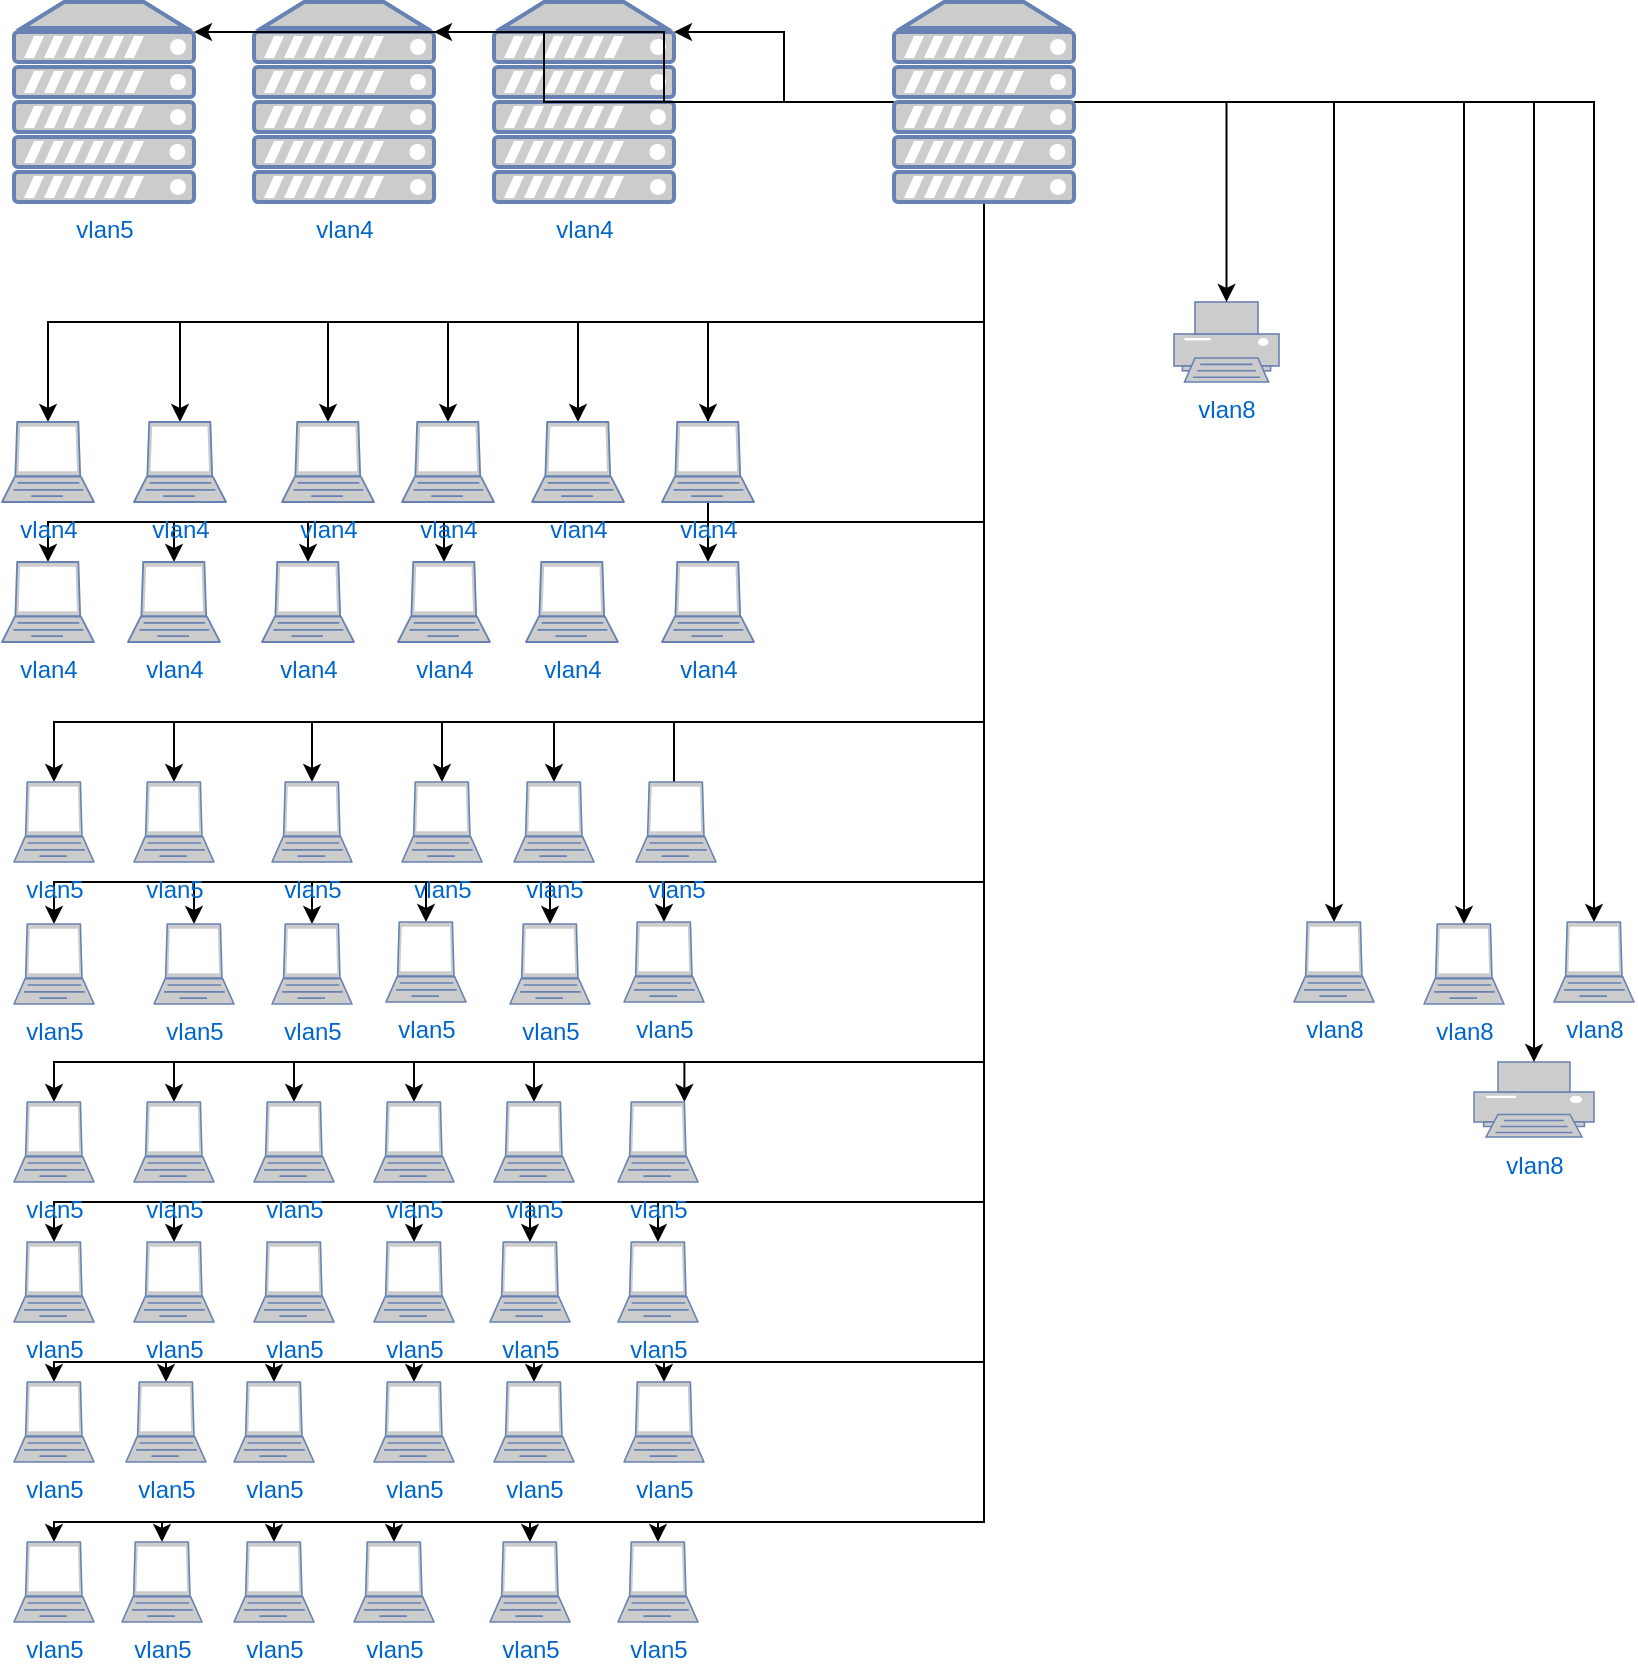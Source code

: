 <mxfile version="13.8.6" type="github">
  <diagram id="CQ4xbaax339wfV1muKCM" name="Page-1">
    <mxGraphModel dx="2249" dy="761" grid="1" gridSize="10" guides="1" tooltips="1" connect="1" arrows="1" fold="1" page="1" pageScale="1" pageWidth="827" pageHeight="1169" math="0" shadow="0">
      <root>
        <mxCell id="0" />
        <mxCell id="1" parent="0" />
        <mxCell id="nPhgYsbeTmADf6jZXGW3-1" value="vlan5" style="fontColor=#0066CC;verticalAlign=top;verticalLabelPosition=bottom;labelPosition=center;align=center;html=1;outlineConnect=0;fillColor=#CCCCCC;strokeColor=#6881B3;gradientColor=none;gradientDirection=north;strokeWidth=2;shape=mxgraph.networks.server;" vertex="1" parent="1">
          <mxGeometry y="70" width="90" height="100" as="geometry" />
        </mxCell>
        <mxCell id="nPhgYsbeTmADf6jZXGW3-2" value="vlan4" style="fontColor=#0066CC;verticalAlign=top;verticalLabelPosition=bottom;labelPosition=center;align=center;html=1;outlineConnect=0;fillColor=#CCCCCC;strokeColor=#6881B3;gradientColor=none;gradientDirection=north;strokeWidth=2;shape=mxgraph.networks.server;" vertex="1" parent="1">
          <mxGeometry x="120" y="70" width="90" height="100" as="geometry" />
        </mxCell>
        <mxCell id="nPhgYsbeTmADf6jZXGW3-3" value="vlan4" style="fontColor=#0066CC;verticalAlign=top;verticalLabelPosition=bottom;labelPosition=center;align=center;html=1;outlineConnect=0;fillColor=#CCCCCC;strokeColor=#6881B3;gradientColor=none;gradientDirection=north;strokeWidth=2;shape=mxgraph.networks.server;" vertex="1" parent="1">
          <mxGeometry x="240" y="70" width="90" height="100" as="geometry" />
        </mxCell>
        <mxCell id="nPhgYsbeTmADf6jZXGW3-5" value="vlan8" style="fontColor=#0066CC;verticalAlign=top;verticalLabelPosition=bottom;labelPosition=center;align=center;html=1;outlineConnect=0;fillColor=#CCCCCC;strokeColor=#6881B3;gradientColor=none;gradientDirection=north;strokeWidth=2;shape=mxgraph.networks.printer;" vertex="1" parent="1">
          <mxGeometry x="580" y="220" width="52.5" height="40" as="geometry" />
        </mxCell>
        <mxCell id="nPhgYsbeTmADf6jZXGW3-6" value="vlan8" style="fontColor=#0066CC;verticalAlign=top;verticalLabelPosition=bottom;labelPosition=center;align=center;html=1;outlineConnect=0;fillColor=#CCCCCC;strokeColor=#6881B3;gradientColor=none;gradientDirection=north;strokeWidth=2;shape=mxgraph.networks.printer;" vertex="1" parent="1">
          <mxGeometry x="730" y="600" width="60" height="37.5" as="geometry" />
        </mxCell>
        <mxCell id="nPhgYsbeTmADf6jZXGW3-68" style="edgeStyle=orthogonalEdgeStyle;rounded=0;orthogonalLoop=1;jettySize=auto;html=1;entryX=1;entryY=0.15;entryDx=0;entryDy=0;entryPerimeter=0;" edge="1" parent="1" source="nPhgYsbeTmADf6jZXGW3-7" target="nPhgYsbeTmADf6jZXGW3-3">
          <mxGeometry relative="1" as="geometry" />
        </mxCell>
        <mxCell id="nPhgYsbeTmADf6jZXGW3-69" style="edgeStyle=orthogonalEdgeStyle;rounded=0;orthogonalLoop=1;jettySize=auto;html=1;entryX=1;entryY=0.15;entryDx=0;entryDy=0;entryPerimeter=0;" edge="1" parent="1" source="nPhgYsbeTmADf6jZXGW3-7" target="nPhgYsbeTmADf6jZXGW3-2">
          <mxGeometry relative="1" as="geometry" />
        </mxCell>
        <mxCell id="nPhgYsbeTmADf6jZXGW3-82" style="edgeStyle=orthogonalEdgeStyle;rounded=0;orthogonalLoop=1;jettySize=auto;html=1;entryX=1;entryY=0.15;entryDx=0;entryDy=0;entryPerimeter=0;" edge="1" parent="1" source="nPhgYsbeTmADf6jZXGW3-7" target="nPhgYsbeTmADf6jZXGW3-1">
          <mxGeometry relative="1" as="geometry" />
        </mxCell>
        <mxCell id="nPhgYsbeTmADf6jZXGW3-98" style="edgeStyle=orthogonalEdgeStyle;rounded=0;orthogonalLoop=1;jettySize=auto;html=1;" edge="1" parent="1" source="nPhgYsbeTmADf6jZXGW3-7" target="nPhgYsbeTmADf6jZXGW3-63">
          <mxGeometry relative="1" as="geometry" />
        </mxCell>
        <mxCell id="nPhgYsbeTmADf6jZXGW3-99" style="edgeStyle=orthogonalEdgeStyle;rounded=0;orthogonalLoop=1;jettySize=auto;html=1;" edge="1" parent="1" source="nPhgYsbeTmADf6jZXGW3-7" target="nPhgYsbeTmADf6jZXGW3-64">
          <mxGeometry relative="1" as="geometry" />
        </mxCell>
        <mxCell id="nPhgYsbeTmADf6jZXGW3-100" style="edgeStyle=orthogonalEdgeStyle;rounded=0;orthogonalLoop=1;jettySize=auto;html=1;entryX=0.5;entryY=0;entryDx=0;entryDy=0;entryPerimeter=0;" edge="1" parent="1" source="nPhgYsbeTmADf6jZXGW3-7" target="nPhgYsbeTmADf6jZXGW3-65">
          <mxGeometry relative="1" as="geometry" />
        </mxCell>
        <mxCell id="nPhgYsbeTmADf6jZXGW3-101" style="edgeStyle=orthogonalEdgeStyle;rounded=0;orthogonalLoop=1;jettySize=auto;html=1;" edge="1" parent="1" source="nPhgYsbeTmADf6jZXGW3-7" target="nPhgYsbeTmADf6jZXGW3-6">
          <mxGeometry relative="1" as="geometry" />
        </mxCell>
        <mxCell id="nPhgYsbeTmADf6jZXGW3-102" style="edgeStyle=orthogonalEdgeStyle;rounded=0;orthogonalLoop=1;jettySize=auto;html=1;" edge="1" parent="1" source="nPhgYsbeTmADf6jZXGW3-7" target="nPhgYsbeTmADf6jZXGW3-5">
          <mxGeometry relative="1" as="geometry" />
        </mxCell>
        <mxCell id="nPhgYsbeTmADf6jZXGW3-171" style="edgeStyle=orthogonalEdgeStyle;rounded=0;orthogonalLoop=1;jettySize=auto;html=1;" edge="1" parent="1" source="nPhgYsbeTmADf6jZXGW3-7" target="nPhgYsbeTmADf6jZXGW3-165">
          <mxGeometry relative="1" as="geometry">
            <Array as="points">
              <mxPoint x="485" y="230" />
              <mxPoint x="17" y="230" />
            </Array>
          </mxGeometry>
        </mxCell>
        <mxCell id="nPhgYsbeTmADf6jZXGW3-172" style="edgeStyle=orthogonalEdgeStyle;rounded=0;orthogonalLoop=1;jettySize=auto;html=1;" edge="1" parent="1" source="nPhgYsbeTmADf6jZXGW3-7" target="nPhgYsbeTmADf6jZXGW3-166">
          <mxGeometry relative="1" as="geometry">
            <Array as="points">
              <mxPoint x="485" y="230" />
              <mxPoint x="83" y="230" />
            </Array>
          </mxGeometry>
        </mxCell>
        <mxCell id="nPhgYsbeTmADf6jZXGW3-173" style="edgeStyle=orthogonalEdgeStyle;rounded=0;orthogonalLoop=1;jettySize=auto;html=1;" edge="1" parent="1" source="nPhgYsbeTmADf6jZXGW3-7" target="nPhgYsbeTmADf6jZXGW3-167">
          <mxGeometry relative="1" as="geometry">
            <Array as="points">
              <mxPoint x="485" y="230" />
              <mxPoint x="157" y="230" />
            </Array>
          </mxGeometry>
        </mxCell>
        <mxCell id="nPhgYsbeTmADf6jZXGW3-174" style="edgeStyle=orthogonalEdgeStyle;rounded=0;orthogonalLoop=1;jettySize=auto;html=1;entryX=0.5;entryY=0;entryDx=0;entryDy=0;entryPerimeter=0;" edge="1" parent="1" source="nPhgYsbeTmADf6jZXGW3-7" target="nPhgYsbeTmADf6jZXGW3-168">
          <mxGeometry relative="1" as="geometry">
            <Array as="points">
              <mxPoint x="485" y="230" />
              <mxPoint x="217" y="230" />
            </Array>
          </mxGeometry>
        </mxCell>
        <mxCell id="nPhgYsbeTmADf6jZXGW3-175" style="edgeStyle=orthogonalEdgeStyle;rounded=0;orthogonalLoop=1;jettySize=auto;html=1;" edge="1" parent="1" source="nPhgYsbeTmADf6jZXGW3-7" target="nPhgYsbeTmADf6jZXGW3-169">
          <mxGeometry relative="1" as="geometry">
            <Array as="points">
              <mxPoint x="485" y="230" />
              <mxPoint x="282" y="230" />
            </Array>
          </mxGeometry>
        </mxCell>
        <mxCell id="nPhgYsbeTmADf6jZXGW3-176" style="edgeStyle=orthogonalEdgeStyle;rounded=0;orthogonalLoop=1;jettySize=auto;html=1;" edge="1" parent="1" source="nPhgYsbeTmADf6jZXGW3-7" target="nPhgYsbeTmADf6jZXGW3-170">
          <mxGeometry relative="1" as="geometry">
            <Array as="points">
              <mxPoint x="485" y="230" />
              <mxPoint x="347" y="230" />
            </Array>
          </mxGeometry>
        </mxCell>
        <mxCell id="nPhgYsbeTmADf6jZXGW3-177" style="edgeStyle=orthogonalEdgeStyle;rounded=0;orthogonalLoop=1;jettySize=auto;html=1;" edge="1" parent="1" source="nPhgYsbeTmADf6jZXGW3-7" target="nPhgYsbeTmADf6jZXGW3-159">
          <mxGeometry relative="1" as="geometry">
            <Array as="points">
              <mxPoint x="485" y="330" />
              <mxPoint x="17" y="330" />
            </Array>
          </mxGeometry>
        </mxCell>
        <mxCell id="nPhgYsbeTmADf6jZXGW3-178" style="edgeStyle=orthogonalEdgeStyle;rounded=0;orthogonalLoop=1;jettySize=auto;html=1;" edge="1" parent="1" source="nPhgYsbeTmADf6jZXGW3-7" target="nPhgYsbeTmADf6jZXGW3-160">
          <mxGeometry relative="1" as="geometry">
            <Array as="points">
              <mxPoint x="485" y="330" />
              <mxPoint x="80" y="330" />
            </Array>
          </mxGeometry>
        </mxCell>
        <mxCell id="nPhgYsbeTmADf6jZXGW3-179" style="edgeStyle=orthogonalEdgeStyle;rounded=0;orthogonalLoop=1;jettySize=auto;html=1;entryX=0.5;entryY=0;entryDx=0;entryDy=0;entryPerimeter=0;" edge="1" parent="1" source="nPhgYsbeTmADf6jZXGW3-7" target="nPhgYsbeTmADf6jZXGW3-161">
          <mxGeometry relative="1" as="geometry">
            <Array as="points">
              <mxPoint x="485" y="330" />
              <mxPoint x="147" y="330" />
            </Array>
          </mxGeometry>
        </mxCell>
        <mxCell id="nPhgYsbeTmADf6jZXGW3-180" style="edgeStyle=orthogonalEdgeStyle;rounded=0;orthogonalLoop=1;jettySize=auto;html=1;entryX=0.5;entryY=0;entryDx=0;entryDy=0;entryPerimeter=0;" edge="1" parent="1" source="nPhgYsbeTmADf6jZXGW3-7" target="nPhgYsbeTmADf6jZXGW3-162">
          <mxGeometry relative="1" as="geometry">
            <Array as="points">
              <mxPoint x="485" y="330" />
              <mxPoint x="215" y="330" />
            </Array>
          </mxGeometry>
        </mxCell>
        <mxCell id="nPhgYsbeTmADf6jZXGW3-182" style="edgeStyle=orthogonalEdgeStyle;rounded=0;orthogonalLoop=1;jettySize=auto;html=1;" edge="1" parent="1" source="nPhgYsbeTmADf6jZXGW3-7" target="nPhgYsbeTmADf6jZXGW3-164">
          <mxGeometry relative="1" as="geometry">
            <Array as="points">
              <mxPoint x="485" y="230" />
              <mxPoint x="347" y="230" />
            </Array>
          </mxGeometry>
        </mxCell>
        <mxCell id="nPhgYsbeTmADf6jZXGW3-183" style="edgeStyle=orthogonalEdgeStyle;rounded=0;orthogonalLoop=1;jettySize=auto;html=1;entryX=0.5;entryY=0;entryDx=0;entryDy=0;entryPerimeter=0;" edge="1" parent="1" source="nPhgYsbeTmADf6jZXGW3-7" target="nPhgYsbeTmADf6jZXGW3-153">
          <mxGeometry relative="1" as="geometry">
            <Array as="points">
              <mxPoint x="485" y="430" />
              <mxPoint x="20" y="430" />
            </Array>
          </mxGeometry>
        </mxCell>
        <mxCell id="nPhgYsbeTmADf6jZXGW3-184" style="edgeStyle=orthogonalEdgeStyle;rounded=0;orthogonalLoop=1;jettySize=auto;html=1;" edge="1" parent="1" source="nPhgYsbeTmADf6jZXGW3-7" target="nPhgYsbeTmADf6jZXGW3-154">
          <mxGeometry relative="1" as="geometry">
            <Array as="points">
              <mxPoint x="485" y="430" />
              <mxPoint x="80" y="430" />
            </Array>
          </mxGeometry>
        </mxCell>
        <mxCell id="nPhgYsbeTmADf6jZXGW3-185" style="edgeStyle=orthogonalEdgeStyle;rounded=0;orthogonalLoop=1;jettySize=auto;html=1;" edge="1" parent="1" source="nPhgYsbeTmADf6jZXGW3-7" target="nPhgYsbeTmADf6jZXGW3-155">
          <mxGeometry relative="1" as="geometry">
            <Array as="points">
              <mxPoint x="485" y="430" />
              <mxPoint x="149" y="430" />
            </Array>
          </mxGeometry>
        </mxCell>
        <mxCell id="nPhgYsbeTmADf6jZXGW3-186" style="edgeStyle=orthogonalEdgeStyle;rounded=0;orthogonalLoop=1;jettySize=auto;html=1;" edge="1" parent="1" source="nPhgYsbeTmADf6jZXGW3-7" target="nPhgYsbeTmADf6jZXGW3-156">
          <mxGeometry relative="1" as="geometry">
            <Array as="points">
              <mxPoint x="485" y="430" />
              <mxPoint x="214" y="430" />
            </Array>
          </mxGeometry>
        </mxCell>
        <mxCell id="nPhgYsbeTmADf6jZXGW3-187" style="edgeStyle=orthogonalEdgeStyle;rounded=0;orthogonalLoop=1;jettySize=auto;html=1;" edge="1" parent="1" source="nPhgYsbeTmADf6jZXGW3-7" target="nPhgYsbeTmADf6jZXGW3-157">
          <mxGeometry relative="1" as="geometry">
            <Array as="points">
              <mxPoint x="485" y="430" />
              <mxPoint x="270" y="430" />
            </Array>
          </mxGeometry>
        </mxCell>
        <mxCell id="nPhgYsbeTmADf6jZXGW3-188" style="edgeStyle=orthogonalEdgeStyle;rounded=0;orthogonalLoop=1;jettySize=auto;html=1;entryX=0.475;entryY=0.25;entryDx=0;entryDy=0;entryPerimeter=0;" edge="1" parent="1" source="nPhgYsbeTmADf6jZXGW3-7" target="nPhgYsbeTmADf6jZXGW3-158">
          <mxGeometry relative="1" as="geometry">
            <Array as="points">
              <mxPoint x="485" y="430" />
              <mxPoint x="330" y="430" />
            </Array>
          </mxGeometry>
        </mxCell>
        <mxCell id="nPhgYsbeTmADf6jZXGW3-190" style="edgeStyle=orthogonalEdgeStyle;rounded=0;orthogonalLoop=1;jettySize=auto;html=1;" edge="1" parent="1" source="nPhgYsbeTmADf6jZXGW3-7" target="nPhgYsbeTmADf6jZXGW3-146">
          <mxGeometry relative="1" as="geometry">
            <Array as="points">
              <mxPoint x="485" y="510" />
              <mxPoint x="20" y="510" />
            </Array>
          </mxGeometry>
        </mxCell>
        <mxCell id="nPhgYsbeTmADf6jZXGW3-191" style="edgeStyle=orthogonalEdgeStyle;rounded=0;orthogonalLoop=1;jettySize=auto;html=1;" edge="1" parent="1" source="nPhgYsbeTmADf6jZXGW3-7" target="nPhgYsbeTmADf6jZXGW3-147">
          <mxGeometry relative="1" as="geometry">
            <Array as="points">
              <mxPoint x="485" y="510" />
              <mxPoint x="90" y="510" />
            </Array>
          </mxGeometry>
        </mxCell>
        <mxCell id="nPhgYsbeTmADf6jZXGW3-192" style="edgeStyle=orthogonalEdgeStyle;rounded=0;orthogonalLoop=1;jettySize=auto;html=1;" edge="1" parent="1" source="nPhgYsbeTmADf6jZXGW3-7" target="nPhgYsbeTmADf6jZXGW3-148">
          <mxGeometry relative="1" as="geometry">
            <Array as="points">
              <mxPoint x="485" y="510" />
              <mxPoint x="149" y="510" />
            </Array>
          </mxGeometry>
        </mxCell>
        <mxCell id="nPhgYsbeTmADf6jZXGW3-193" style="edgeStyle=orthogonalEdgeStyle;rounded=0;orthogonalLoop=1;jettySize=auto;html=1;" edge="1" parent="1" source="nPhgYsbeTmADf6jZXGW3-7" target="nPhgYsbeTmADf6jZXGW3-149">
          <mxGeometry relative="1" as="geometry">
            <Array as="points">
              <mxPoint x="485" y="510" />
              <mxPoint x="206" y="510" />
            </Array>
          </mxGeometry>
        </mxCell>
        <mxCell id="nPhgYsbeTmADf6jZXGW3-194" style="edgeStyle=orthogonalEdgeStyle;rounded=0;orthogonalLoop=1;jettySize=auto;html=1;" edge="1" parent="1" source="nPhgYsbeTmADf6jZXGW3-7" target="nPhgYsbeTmADf6jZXGW3-151">
          <mxGeometry relative="1" as="geometry">
            <Array as="points">
              <mxPoint x="485" y="510" />
              <mxPoint x="268" y="510" />
            </Array>
          </mxGeometry>
        </mxCell>
        <mxCell id="nPhgYsbeTmADf6jZXGW3-195" style="edgeStyle=orthogonalEdgeStyle;rounded=0;orthogonalLoop=1;jettySize=auto;html=1;" edge="1" parent="1" source="nPhgYsbeTmADf6jZXGW3-7" target="nPhgYsbeTmADf6jZXGW3-152">
          <mxGeometry relative="1" as="geometry">
            <Array as="points">
              <mxPoint x="485" y="510" />
              <mxPoint x="325" y="510" />
            </Array>
          </mxGeometry>
        </mxCell>
        <mxCell id="nPhgYsbeTmADf6jZXGW3-196" style="edgeStyle=orthogonalEdgeStyle;rounded=0;orthogonalLoop=1;jettySize=auto;html=1;entryX=0.83;entryY=0;entryDx=0;entryDy=0;entryPerimeter=0;" edge="1" parent="1" source="nPhgYsbeTmADf6jZXGW3-7" target="nPhgYsbeTmADf6jZXGW3-145">
          <mxGeometry relative="1" as="geometry">
            <Array as="points">
              <mxPoint x="485" y="600" />
              <mxPoint x="335" y="600" />
            </Array>
          </mxGeometry>
        </mxCell>
        <mxCell id="nPhgYsbeTmADf6jZXGW3-197" style="edgeStyle=orthogonalEdgeStyle;rounded=0;orthogonalLoop=1;jettySize=auto;html=1;entryX=0.5;entryY=0;entryDx=0;entryDy=0;entryPerimeter=0;" edge="1" parent="1" source="nPhgYsbeTmADf6jZXGW3-7" target="nPhgYsbeTmADf6jZXGW3-144">
          <mxGeometry relative="1" as="geometry">
            <Array as="points">
              <mxPoint x="485" y="600" />
              <mxPoint x="260" y="600" />
            </Array>
          </mxGeometry>
        </mxCell>
        <mxCell id="nPhgYsbeTmADf6jZXGW3-198" style="edgeStyle=orthogonalEdgeStyle;rounded=0;orthogonalLoop=1;jettySize=auto;html=1;entryX=0.5;entryY=0;entryDx=0;entryDy=0;entryPerimeter=0;" edge="1" parent="1" source="nPhgYsbeTmADf6jZXGW3-7" target="nPhgYsbeTmADf6jZXGW3-143">
          <mxGeometry relative="1" as="geometry">
            <Array as="points">
              <mxPoint x="485" y="600" />
              <mxPoint x="200" y="600" />
            </Array>
          </mxGeometry>
        </mxCell>
        <mxCell id="nPhgYsbeTmADf6jZXGW3-199" style="edgeStyle=orthogonalEdgeStyle;rounded=0;orthogonalLoop=1;jettySize=auto;html=1;entryX=0.5;entryY=0;entryDx=0;entryDy=0;entryPerimeter=0;" edge="1" parent="1" source="nPhgYsbeTmADf6jZXGW3-7" target="nPhgYsbeTmADf6jZXGW3-142">
          <mxGeometry relative="1" as="geometry">
            <Array as="points">
              <mxPoint x="485" y="600" />
              <mxPoint x="140" y="600" />
            </Array>
          </mxGeometry>
        </mxCell>
        <mxCell id="nPhgYsbeTmADf6jZXGW3-200" style="edgeStyle=orthogonalEdgeStyle;rounded=0;orthogonalLoop=1;jettySize=auto;html=1;" edge="1" parent="1" source="nPhgYsbeTmADf6jZXGW3-7" target="nPhgYsbeTmADf6jZXGW3-141">
          <mxGeometry relative="1" as="geometry">
            <Array as="points">
              <mxPoint x="485" y="600" />
              <mxPoint x="80" y="600" />
            </Array>
          </mxGeometry>
        </mxCell>
        <mxCell id="nPhgYsbeTmADf6jZXGW3-201" style="edgeStyle=orthogonalEdgeStyle;rounded=0;orthogonalLoop=1;jettySize=auto;html=1;entryX=0.5;entryY=0;entryDx=0;entryDy=0;entryPerimeter=0;" edge="1" parent="1" source="nPhgYsbeTmADf6jZXGW3-7" target="nPhgYsbeTmADf6jZXGW3-140">
          <mxGeometry relative="1" as="geometry">
            <Array as="points">
              <mxPoint x="485" y="600" />
              <mxPoint x="20" y="600" />
            </Array>
          </mxGeometry>
        </mxCell>
        <mxCell id="nPhgYsbeTmADf6jZXGW3-203" style="edgeStyle=orthogonalEdgeStyle;rounded=0;orthogonalLoop=1;jettySize=auto;html=1;" edge="1" parent="1" source="nPhgYsbeTmADf6jZXGW3-7" target="nPhgYsbeTmADf6jZXGW3-139">
          <mxGeometry relative="1" as="geometry">
            <Array as="points">
              <mxPoint x="485" y="670" />
              <mxPoint x="322" y="670" />
            </Array>
          </mxGeometry>
        </mxCell>
        <mxCell id="nPhgYsbeTmADf6jZXGW3-204" style="edgeStyle=orthogonalEdgeStyle;rounded=0;orthogonalLoop=1;jettySize=auto;html=1;entryX=0.5;entryY=0;entryDx=0;entryDy=0;entryPerimeter=0;" edge="1" parent="1" source="nPhgYsbeTmADf6jZXGW3-7" target="nPhgYsbeTmADf6jZXGW3-138">
          <mxGeometry relative="1" as="geometry">
            <Array as="points">
              <mxPoint x="485" y="670" />
              <mxPoint x="258" y="670" />
            </Array>
          </mxGeometry>
        </mxCell>
        <mxCell id="nPhgYsbeTmADf6jZXGW3-205" style="edgeStyle=orthogonalEdgeStyle;rounded=0;orthogonalLoop=1;jettySize=auto;html=1;entryX=0.5;entryY=0;entryDx=0;entryDy=0;entryPerimeter=0;" edge="1" parent="1" source="nPhgYsbeTmADf6jZXGW3-7" target="nPhgYsbeTmADf6jZXGW3-135">
          <mxGeometry relative="1" as="geometry">
            <Array as="points">
              <mxPoint x="485" y="670" />
              <mxPoint x="80" y="670" />
            </Array>
          </mxGeometry>
        </mxCell>
        <mxCell id="nPhgYsbeTmADf6jZXGW3-206" style="edgeStyle=orthogonalEdgeStyle;rounded=0;orthogonalLoop=1;jettySize=auto;html=1;entryX=0.5;entryY=0;entryDx=0;entryDy=0;entryPerimeter=0;" edge="1" parent="1" source="nPhgYsbeTmADf6jZXGW3-7" target="nPhgYsbeTmADf6jZXGW3-134">
          <mxGeometry relative="1" as="geometry">
            <Array as="points">
              <mxPoint x="485" y="670" />
              <mxPoint x="20" y="670" />
            </Array>
          </mxGeometry>
        </mxCell>
        <mxCell id="nPhgYsbeTmADf6jZXGW3-207" style="edgeStyle=orthogonalEdgeStyle;rounded=0;orthogonalLoop=1;jettySize=auto;html=1;" edge="1" parent="1" source="nPhgYsbeTmADf6jZXGW3-7" target="nPhgYsbeTmADf6jZXGW3-137">
          <mxGeometry relative="1" as="geometry">
            <Array as="points">
              <mxPoint x="485" y="670" />
              <mxPoint x="200" y="670" />
            </Array>
          </mxGeometry>
        </mxCell>
        <mxCell id="nPhgYsbeTmADf6jZXGW3-211" style="edgeStyle=orthogonalEdgeStyle;rounded=0;orthogonalLoop=1;jettySize=auto;html=1;entryX=0.5;entryY=0;entryDx=0;entryDy=0;entryPerimeter=0;" edge="1" parent="1" source="nPhgYsbeTmADf6jZXGW3-7" target="nPhgYsbeTmADf6jZXGW3-105">
          <mxGeometry relative="1" as="geometry">
            <Array as="points">
              <mxPoint x="485" y="750" />
              <mxPoint x="20" y="750" />
            </Array>
          </mxGeometry>
        </mxCell>
        <mxCell id="nPhgYsbeTmADf6jZXGW3-212" style="edgeStyle=orthogonalEdgeStyle;rounded=0;orthogonalLoop=1;jettySize=auto;html=1;entryX=0.5;entryY=0;entryDx=0;entryDy=0;entryPerimeter=0;" edge="1" parent="1" source="nPhgYsbeTmADf6jZXGW3-7" target="nPhgYsbeTmADf6jZXGW3-107">
          <mxGeometry relative="1" as="geometry">
            <Array as="points">
              <mxPoint x="485" y="750" />
              <mxPoint x="76" y="750" />
            </Array>
          </mxGeometry>
        </mxCell>
        <mxCell id="nPhgYsbeTmADf6jZXGW3-213" style="edgeStyle=orthogonalEdgeStyle;rounded=0;orthogonalLoop=1;jettySize=auto;html=1;" edge="1" parent="1" source="nPhgYsbeTmADf6jZXGW3-7" target="nPhgYsbeTmADf6jZXGW3-108">
          <mxGeometry relative="1" as="geometry">
            <Array as="points">
              <mxPoint x="485" y="750" />
              <mxPoint x="130" y="750" />
            </Array>
          </mxGeometry>
        </mxCell>
        <mxCell id="nPhgYsbeTmADf6jZXGW3-214" style="edgeStyle=orthogonalEdgeStyle;rounded=0;orthogonalLoop=1;jettySize=auto;html=1;entryX=0.5;entryY=0;entryDx=0;entryDy=0;entryPerimeter=0;" edge="1" parent="1" source="nPhgYsbeTmADf6jZXGW3-7" target="nPhgYsbeTmADf6jZXGW3-109">
          <mxGeometry relative="1" as="geometry">
            <Array as="points">
              <mxPoint x="485" y="750" />
              <mxPoint x="200" y="750" />
            </Array>
          </mxGeometry>
        </mxCell>
        <mxCell id="nPhgYsbeTmADf6jZXGW3-215" style="edgeStyle=orthogonalEdgeStyle;rounded=0;orthogonalLoop=1;jettySize=auto;html=1;" edge="1" parent="1" source="nPhgYsbeTmADf6jZXGW3-7" target="nPhgYsbeTmADf6jZXGW3-110">
          <mxGeometry relative="1" as="geometry">
            <Array as="points">
              <mxPoint x="485" y="750" />
              <mxPoint x="260" y="750" />
            </Array>
          </mxGeometry>
        </mxCell>
        <mxCell id="nPhgYsbeTmADf6jZXGW3-216" style="edgeStyle=orthogonalEdgeStyle;rounded=0;orthogonalLoop=1;jettySize=auto;html=1;" edge="1" parent="1" source="nPhgYsbeTmADf6jZXGW3-7" target="nPhgYsbeTmADf6jZXGW3-111">
          <mxGeometry relative="1" as="geometry">
            <Array as="points">
              <mxPoint x="485" y="750" />
              <mxPoint x="325" y="750" />
            </Array>
          </mxGeometry>
        </mxCell>
        <mxCell id="nPhgYsbeTmADf6jZXGW3-217" style="edgeStyle=orthogonalEdgeStyle;rounded=0;orthogonalLoop=1;jettySize=auto;html=1;" edge="1" parent="1" source="nPhgYsbeTmADf6jZXGW3-7" target="nPhgYsbeTmADf6jZXGW3-120">
          <mxGeometry relative="1" as="geometry">
            <Array as="points">
              <mxPoint x="485" y="830" />
              <mxPoint x="20" y="830" />
            </Array>
          </mxGeometry>
        </mxCell>
        <mxCell id="nPhgYsbeTmADf6jZXGW3-218" style="edgeStyle=orthogonalEdgeStyle;rounded=0;orthogonalLoop=1;jettySize=auto;html=1;" edge="1" parent="1" source="nPhgYsbeTmADf6jZXGW3-7" target="nPhgYsbeTmADf6jZXGW3-121">
          <mxGeometry relative="1" as="geometry">
            <Array as="points">
              <mxPoint x="485" y="830" />
              <mxPoint x="74" y="830" />
            </Array>
          </mxGeometry>
        </mxCell>
        <mxCell id="nPhgYsbeTmADf6jZXGW3-219" style="edgeStyle=orthogonalEdgeStyle;rounded=0;orthogonalLoop=1;jettySize=auto;html=1;" edge="1" parent="1" source="nPhgYsbeTmADf6jZXGW3-7" target="nPhgYsbeTmADf6jZXGW3-122">
          <mxGeometry relative="1" as="geometry">
            <Array as="points">
              <mxPoint x="485" y="830" />
              <mxPoint x="130" y="830" />
            </Array>
          </mxGeometry>
        </mxCell>
        <mxCell id="nPhgYsbeTmADf6jZXGW3-220" style="edgeStyle=orthogonalEdgeStyle;rounded=0;orthogonalLoop=1;jettySize=auto;html=1;" edge="1" parent="1" source="nPhgYsbeTmADf6jZXGW3-7" target="nPhgYsbeTmADf6jZXGW3-123">
          <mxGeometry relative="1" as="geometry">
            <Array as="points">
              <mxPoint x="485" y="830" />
              <mxPoint x="190" y="830" />
            </Array>
          </mxGeometry>
        </mxCell>
        <mxCell id="nPhgYsbeTmADf6jZXGW3-221" style="edgeStyle=orthogonalEdgeStyle;rounded=0;orthogonalLoop=1;jettySize=auto;html=1;" edge="1" parent="1" source="nPhgYsbeTmADf6jZXGW3-7" target="nPhgYsbeTmADf6jZXGW3-124">
          <mxGeometry relative="1" as="geometry">
            <Array as="points">
              <mxPoint x="485" y="830" />
              <mxPoint x="258" y="830" />
            </Array>
          </mxGeometry>
        </mxCell>
        <mxCell id="nPhgYsbeTmADf6jZXGW3-222" style="edgeStyle=orthogonalEdgeStyle;rounded=0;orthogonalLoop=1;jettySize=auto;html=1;" edge="1" parent="1" source="nPhgYsbeTmADf6jZXGW3-7" target="nPhgYsbeTmADf6jZXGW3-125">
          <mxGeometry relative="1" as="geometry">
            <Array as="points">
              <mxPoint x="485" y="830" />
              <mxPoint x="322" y="830" />
            </Array>
          </mxGeometry>
        </mxCell>
        <mxCell id="nPhgYsbeTmADf6jZXGW3-7" value="" style="fontColor=#0066CC;verticalAlign=top;verticalLabelPosition=bottom;labelPosition=center;align=center;html=1;outlineConnect=0;fillColor=#CCCCCC;strokeColor=#6881B3;gradientColor=none;gradientDirection=north;strokeWidth=2;shape=mxgraph.networks.server;" vertex="1" parent="1">
          <mxGeometry x="440" y="70" width="90" height="100" as="geometry" />
        </mxCell>
        <mxCell id="nPhgYsbeTmADf6jZXGW3-63" value="vlan8" style="fontColor=#0066CC;verticalAlign=top;verticalLabelPosition=bottom;labelPosition=center;align=center;html=1;outlineConnect=0;fillColor=#CCCCCC;strokeColor=#6881B3;gradientColor=none;gradientDirection=north;strokeWidth=2;shape=mxgraph.networks.laptop;" vertex="1" parent="1">
          <mxGeometry x="640" y="530" width="40" height="40" as="geometry" />
        </mxCell>
        <mxCell id="nPhgYsbeTmADf6jZXGW3-64" value="vlan8" style="fontColor=#0066CC;verticalAlign=top;verticalLabelPosition=bottom;labelPosition=center;align=center;html=1;outlineConnect=0;fillColor=#CCCCCC;strokeColor=#6881B3;gradientColor=none;gradientDirection=north;strokeWidth=2;shape=mxgraph.networks.laptop;" vertex="1" parent="1">
          <mxGeometry x="705" y="531" width="40" height="40" as="geometry" />
        </mxCell>
        <mxCell id="nPhgYsbeTmADf6jZXGW3-65" value="vlan8" style="fontColor=#0066CC;verticalAlign=top;verticalLabelPosition=bottom;labelPosition=center;align=center;html=1;outlineConnect=0;fillColor=#CCCCCC;strokeColor=#6881B3;gradientColor=none;gradientDirection=north;strokeWidth=2;shape=mxgraph.networks.laptop;" vertex="1" parent="1">
          <mxGeometry x="770" y="530" width="40" height="40" as="geometry" />
        </mxCell>
        <mxCell id="nPhgYsbeTmADf6jZXGW3-107" value="vlan5" style="fontColor=#0066CC;verticalAlign=top;verticalLabelPosition=bottom;labelPosition=center;align=center;html=1;outlineConnect=0;fillColor=#CCCCCC;strokeColor=#6881B3;gradientColor=none;gradientDirection=north;strokeWidth=2;shape=mxgraph.networks.laptop;" vertex="1" parent="1">
          <mxGeometry x="56" y="760" width="40" height="40" as="geometry" />
        </mxCell>
        <mxCell id="nPhgYsbeTmADf6jZXGW3-110" value="vlan5" style="fontColor=#0066CC;verticalAlign=top;verticalLabelPosition=bottom;labelPosition=center;align=center;html=1;outlineConnect=0;fillColor=#CCCCCC;strokeColor=#6881B3;gradientColor=none;gradientDirection=north;strokeWidth=2;shape=mxgraph.networks.laptop;" vertex="1" parent="1">
          <mxGeometry x="240" y="760" width="40" height="40" as="geometry" />
        </mxCell>
        <mxCell id="nPhgYsbeTmADf6jZXGW3-121" value="vlan5" style="fontColor=#0066CC;verticalAlign=top;verticalLabelPosition=bottom;labelPosition=center;align=center;html=1;outlineConnect=0;fillColor=#CCCCCC;strokeColor=#6881B3;gradientColor=none;gradientDirection=north;strokeWidth=2;shape=mxgraph.networks.laptop;" vertex="1" parent="1">
          <mxGeometry x="54" y="840" width="40" height="40" as="geometry" />
        </mxCell>
        <mxCell id="nPhgYsbeTmADf6jZXGW3-122" value="vlan5" style="fontColor=#0066CC;verticalAlign=top;verticalLabelPosition=bottom;labelPosition=center;align=center;html=1;outlineConnect=0;fillColor=#CCCCCC;strokeColor=#6881B3;gradientColor=none;gradientDirection=north;strokeWidth=2;shape=mxgraph.networks.laptop;" vertex="1" parent="1">
          <mxGeometry x="110" y="840" width="40" height="40" as="geometry" />
        </mxCell>
        <mxCell id="nPhgYsbeTmADf6jZXGW3-123" value="vlan5" style="fontColor=#0066CC;verticalAlign=top;verticalLabelPosition=bottom;labelPosition=center;align=center;html=1;outlineConnect=0;fillColor=#CCCCCC;strokeColor=#6881B3;gradientColor=none;gradientDirection=north;strokeWidth=2;shape=mxgraph.networks.laptop;" vertex="1" parent="1">
          <mxGeometry x="170" y="840" width="40" height="40" as="geometry" />
        </mxCell>
        <mxCell id="nPhgYsbeTmADf6jZXGW3-124" value="vlan5" style="fontColor=#0066CC;verticalAlign=top;verticalLabelPosition=bottom;labelPosition=center;align=center;html=1;outlineConnect=0;fillColor=#CCCCCC;strokeColor=#6881B3;gradientColor=none;gradientDirection=north;strokeWidth=2;shape=mxgraph.networks.laptop;" vertex="1" parent="1">
          <mxGeometry x="238" y="840" width="40" height="40" as="geometry" />
        </mxCell>
        <mxCell id="nPhgYsbeTmADf6jZXGW3-125" value="vlan5" style="fontColor=#0066CC;verticalAlign=top;verticalLabelPosition=bottom;labelPosition=center;align=center;html=1;outlineConnect=0;fillColor=#CCCCCC;strokeColor=#6881B3;gradientColor=none;gradientDirection=north;strokeWidth=2;shape=mxgraph.networks.laptop;" vertex="1" parent="1">
          <mxGeometry x="302" y="840" width="40" height="40" as="geometry" />
        </mxCell>
        <mxCell id="nPhgYsbeTmADf6jZXGW3-105" value="vlan5" style="fontColor=#0066CC;verticalAlign=top;verticalLabelPosition=bottom;labelPosition=center;align=center;html=1;outlineConnect=0;fillColor=#CCCCCC;strokeColor=#6881B3;gradientColor=none;gradientDirection=north;strokeWidth=2;shape=mxgraph.networks.laptop;" vertex="1" parent="1">
          <mxGeometry y="760" width="40" height="40" as="geometry" />
        </mxCell>
        <mxCell id="nPhgYsbeTmADf6jZXGW3-108" value="vlan5" style="fontColor=#0066CC;verticalAlign=top;verticalLabelPosition=bottom;labelPosition=center;align=center;html=1;outlineConnect=0;fillColor=#CCCCCC;strokeColor=#6881B3;gradientColor=none;gradientDirection=north;strokeWidth=2;shape=mxgraph.networks.laptop;" vertex="1" parent="1">
          <mxGeometry x="110" y="760" width="40" height="40" as="geometry" />
        </mxCell>
        <mxCell id="nPhgYsbeTmADf6jZXGW3-109" value="vlan5" style="fontColor=#0066CC;verticalAlign=top;verticalLabelPosition=bottom;labelPosition=center;align=center;html=1;outlineConnect=0;fillColor=#CCCCCC;strokeColor=#6881B3;gradientColor=none;gradientDirection=north;strokeWidth=2;shape=mxgraph.networks.laptop;" vertex="1" parent="1">
          <mxGeometry x="180" y="760" width="40" height="40" as="geometry" />
        </mxCell>
        <mxCell id="nPhgYsbeTmADf6jZXGW3-111" value="vlan5" style="fontColor=#0066CC;verticalAlign=top;verticalLabelPosition=bottom;labelPosition=center;align=center;html=1;outlineConnect=0;fillColor=#CCCCCC;strokeColor=#6881B3;gradientColor=none;gradientDirection=north;strokeWidth=2;shape=mxgraph.networks.laptop;" vertex="1" parent="1">
          <mxGeometry x="305" y="760" width="40" height="40" as="geometry" />
        </mxCell>
        <mxCell id="nPhgYsbeTmADf6jZXGW3-120" value="vlan5" style="fontColor=#0066CC;verticalAlign=top;verticalLabelPosition=bottom;labelPosition=center;align=center;html=1;outlineConnect=0;fillColor=#CCCCCC;strokeColor=#6881B3;gradientColor=none;gradientDirection=north;strokeWidth=2;shape=mxgraph.networks.laptop;" vertex="1" parent="1">
          <mxGeometry y="840" width="40" height="40" as="geometry" />
        </mxCell>
        <mxCell id="nPhgYsbeTmADf6jZXGW3-134" value="vlan5" style="fontColor=#0066CC;verticalAlign=top;verticalLabelPosition=bottom;labelPosition=center;align=center;html=1;outlineConnect=0;fillColor=#CCCCCC;strokeColor=#6881B3;gradientColor=none;gradientDirection=north;strokeWidth=2;shape=mxgraph.networks.laptop;" vertex="1" parent="1">
          <mxGeometry y="690" width="40" height="40" as="geometry" />
        </mxCell>
        <mxCell id="nPhgYsbeTmADf6jZXGW3-135" value="vlan5" style="fontColor=#0066CC;verticalAlign=top;verticalLabelPosition=bottom;labelPosition=center;align=center;html=1;outlineConnect=0;fillColor=#CCCCCC;strokeColor=#6881B3;gradientColor=none;gradientDirection=north;strokeWidth=2;shape=mxgraph.networks.laptop;" vertex="1" parent="1">
          <mxGeometry x="60" y="690" width="40" height="40" as="geometry" />
        </mxCell>
        <mxCell id="nPhgYsbeTmADf6jZXGW3-136" value="vlan5" style="fontColor=#0066CC;verticalAlign=top;verticalLabelPosition=bottom;labelPosition=center;align=center;html=1;outlineConnect=0;fillColor=#CCCCCC;strokeColor=#6881B3;gradientColor=none;gradientDirection=north;strokeWidth=2;shape=mxgraph.networks.laptop;" vertex="1" parent="1">
          <mxGeometry x="120" y="690" width="40" height="40" as="geometry" />
        </mxCell>
        <mxCell id="nPhgYsbeTmADf6jZXGW3-137" value="vlan5" style="fontColor=#0066CC;verticalAlign=top;verticalLabelPosition=bottom;labelPosition=center;align=center;html=1;outlineConnect=0;fillColor=#CCCCCC;strokeColor=#6881B3;gradientColor=none;gradientDirection=north;strokeWidth=2;shape=mxgraph.networks.laptop;" vertex="1" parent="1">
          <mxGeometry x="180" y="690" width="40" height="40" as="geometry" />
        </mxCell>
        <mxCell id="nPhgYsbeTmADf6jZXGW3-138" value="vlan5" style="fontColor=#0066CC;verticalAlign=top;verticalLabelPosition=bottom;labelPosition=center;align=center;html=1;outlineConnect=0;fillColor=#CCCCCC;strokeColor=#6881B3;gradientColor=none;gradientDirection=north;strokeWidth=2;shape=mxgraph.networks.laptop;" vertex="1" parent="1">
          <mxGeometry x="238" y="690" width="40" height="40" as="geometry" />
        </mxCell>
        <mxCell id="nPhgYsbeTmADf6jZXGW3-139" value="vlan5" style="fontColor=#0066CC;verticalAlign=top;verticalLabelPosition=bottom;labelPosition=center;align=center;html=1;outlineConnect=0;fillColor=#CCCCCC;strokeColor=#6881B3;gradientColor=none;gradientDirection=north;strokeWidth=2;shape=mxgraph.networks.laptop;" vertex="1" parent="1">
          <mxGeometry x="302" y="690" width="40" height="40" as="geometry" />
        </mxCell>
        <mxCell id="nPhgYsbeTmADf6jZXGW3-140" value="vlan5" style="fontColor=#0066CC;verticalAlign=top;verticalLabelPosition=bottom;labelPosition=center;align=center;html=1;outlineConnect=0;fillColor=#CCCCCC;strokeColor=#6881B3;gradientColor=none;gradientDirection=north;strokeWidth=2;shape=mxgraph.networks.laptop;" vertex="1" parent="1">
          <mxGeometry y="620" width="40" height="40" as="geometry" />
        </mxCell>
        <mxCell id="nPhgYsbeTmADf6jZXGW3-141" value="vlan5" style="fontColor=#0066CC;verticalAlign=top;verticalLabelPosition=bottom;labelPosition=center;align=center;html=1;outlineConnect=0;fillColor=#CCCCCC;strokeColor=#6881B3;gradientColor=none;gradientDirection=north;strokeWidth=2;shape=mxgraph.networks.laptop;" vertex="1" parent="1">
          <mxGeometry x="60" y="620" width="40" height="40" as="geometry" />
        </mxCell>
        <mxCell id="nPhgYsbeTmADf6jZXGW3-142" value="vlan5" style="fontColor=#0066CC;verticalAlign=top;verticalLabelPosition=bottom;labelPosition=center;align=center;html=1;outlineConnect=0;fillColor=#CCCCCC;strokeColor=#6881B3;gradientColor=none;gradientDirection=north;strokeWidth=2;shape=mxgraph.networks.laptop;" vertex="1" parent="1">
          <mxGeometry x="120" y="620" width="40" height="40" as="geometry" />
        </mxCell>
        <mxCell id="nPhgYsbeTmADf6jZXGW3-143" value="vlan5" style="fontColor=#0066CC;verticalAlign=top;verticalLabelPosition=bottom;labelPosition=center;align=center;html=1;outlineConnect=0;fillColor=#CCCCCC;strokeColor=#6881B3;gradientColor=none;gradientDirection=north;strokeWidth=2;shape=mxgraph.networks.laptop;" vertex="1" parent="1">
          <mxGeometry x="180" y="620" width="40" height="40" as="geometry" />
        </mxCell>
        <mxCell id="nPhgYsbeTmADf6jZXGW3-144" value="vlan5" style="fontColor=#0066CC;verticalAlign=top;verticalLabelPosition=bottom;labelPosition=center;align=center;html=1;outlineConnect=0;fillColor=#CCCCCC;strokeColor=#6881B3;gradientColor=none;gradientDirection=north;strokeWidth=2;shape=mxgraph.networks.laptop;" vertex="1" parent="1">
          <mxGeometry x="240" y="620" width="40" height="40" as="geometry" />
        </mxCell>
        <mxCell id="nPhgYsbeTmADf6jZXGW3-145" value="vlan5" style="fontColor=#0066CC;verticalAlign=top;verticalLabelPosition=bottom;labelPosition=center;align=center;html=1;outlineConnect=0;fillColor=#CCCCCC;strokeColor=#6881B3;gradientColor=none;gradientDirection=north;strokeWidth=2;shape=mxgraph.networks.laptop;" vertex="1" parent="1">
          <mxGeometry x="302" y="620" width="40" height="40" as="geometry" />
        </mxCell>
        <mxCell id="nPhgYsbeTmADf6jZXGW3-146" value="vlan5" style="fontColor=#0066CC;verticalAlign=top;verticalLabelPosition=bottom;labelPosition=center;align=center;html=1;outlineConnect=0;fillColor=#CCCCCC;strokeColor=#6881B3;gradientColor=none;gradientDirection=north;strokeWidth=2;shape=mxgraph.networks.laptop;" vertex="1" parent="1">
          <mxGeometry y="531" width="40" height="40" as="geometry" />
        </mxCell>
        <mxCell id="nPhgYsbeTmADf6jZXGW3-147" value="vlan5" style="fontColor=#0066CC;verticalAlign=top;verticalLabelPosition=bottom;labelPosition=center;align=center;html=1;outlineConnect=0;fillColor=#CCCCCC;strokeColor=#6881B3;gradientColor=none;gradientDirection=north;strokeWidth=2;shape=mxgraph.networks.laptop;" vertex="1" parent="1">
          <mxGeometry x="70" y="531" width="40" height="40" as="geometry" />
        </mxCell>
        <mxCell id="nPhgYsbeTmADf6jZXGW3-148" value="vlan5" style="fontColor=#0066CC;verticalAlign=top;verticalLabelPosition=bottom;labelPosition=center;align=center;html=1;outlineConnect=0;fillColor=#CCCCCC;strokeColor=#6881B3;gradientColor=none;gradientDirection=north;strokeWidth=2;shape=mxgraph.networks.laptop;" vertex="1" parent="1">
          <mxGeometry x="129" y="531" width="40" height="40" as="geometry" />
        </mxCell>
        <mxCell id="nPhgYsbeTmADf6jZXGW3-149" value="vlan5" style="fontColor=#0066CC;verticalAlign=top;verticalLabelPosition=bottom;labelPosition=center;align=center;html=1;outlineConnect=0;fillColor=#CCCCCC;strokeColor=#6881B3;gradientColor=none;gradientDirection=north;strokeWidth=2;shape=mxgraph.networks.laptop;" vertex="1" parent="1">
          <mxGeometry x="186" y="530" width="40" height="40" as="geometry" />
        </mxCell>
        <mxCell id="nPhgYsbeTmADf6jZXGW3-151" value="vlan5" style="fontColor=#0066CC;verticalAlign=top;verticalLabelPosition=bottom;labelPosition=center;align=center;html=1;outlineConnect=0;fillColor=#CCCCCC;strokeColor=#6881B3;gradientColor=none;gradientDirection=north;strokeWidth=2;shape=mxgraph.networks.laptop;" vertex="1" parent="1">
          <mxGeometry x="248" y="531" width="40" height="40" as="geometry" />
        </mxCell>
        <mxCell id="nPhgYsbeTmADf6jZXGW3-152" value="vlan5" style="fontColor=#0066CC;verticalAlign=top;verticalLabelPosition=bottom;labelPosition=center;align=center;html=1;outlineConnect=0;fillColor=#CCCCCC;strokeColor=#6881B3;gradientColor=none;gradientDirection=north;strokeWidth=2;shape=mxgraph.networks.laptop;" vertex="1" parent="1">
          <mxGeometry x="305" y="530" width="40" height="40" as="geometry" />
        </mxCell>
        <mxCell id="nPhgYsbeTmADf6jZXGW3-153" value="vlan5" style="fontColor=#0066CC;verticalAlign=top;verticalLabelPosition=bottom;labelPosition=center;align=center;html=1;outlineConnect=0;fillColor=#CCCCCC;strokeColor=#6881B3;gradientColor=none;gradientDirection=north;strokeWidth=2;shape=mxgraph.networks.laptop;" vertex="1" parent="1">
          <mxGeometry y="460" width="40" height="40" as="geometry" />
        </mxCell>
        <mxCell id="nPhgYsbeTmADf6jZXGW3-154" value="vlan5" style="fontColor=#0066CC;verticalAlign=top;verticalLabelPosition=bottom;labelPosition=center;align=center;html=1;outlineConnect=0;fillColor=#CCCCCC;strokeColor=#6881B3;gradientColor=none;gradientDirection=north;strokeWidth=2;shape=mxgraph.networks.laptop;" vertex="1" parent="1">
          <mxGeometry x="60" y="460" width="40" height="40" as="geometry" />
        </mxCell>
        <mxCell id="nPhgYsbeTmADf6jZXGW3-155" value="vlan5" style="fontColor=#0066CC;verticalAlign=top;verticalLabelPosition=bottom;labelPosition=center;align=center;html=1;outlineConnect=0;fillColor=#CCCCCC;strokeColor=#6881B3;gradientColor=none;gradientDirection=north;strokeWidth=2;shape=mxgraph.networks.laptop;" vertex="1" parent="1">
          <mxGeometry x="129" y="460" width="40" height="40" as="geometry" />
        </mxCell>
        <mxCell id="nPhgYsbeTmADf6jZXGW3-156" value="vlan5" style="fontColor=#0066CC;verticalAlign=top;verticalLabelPosition=bottom;labelPosition=center;align=center;html=1;outlineConnect=0;fillColor=#CCCCCC;strokeColor=#6881B3;gradientColor=none;gradientDirection=north;strokeWidth=2;shape=mxgraph.networks.laptop;" vertex="1" parent="1">
          <mxGeometry x="194" y="460" width="40" height="40" as="geometry" />
        </mxCell>
        <mxCell id="nPhgYsbeTmADf6jZXGW3-157" value="vlan5" style="fontColor=#0066CC;verticalAlign=top;verticalLabelPosition=bottom;labelPosition=center;align=center;html=1;outlineConnect=0;fillColor=#CCCCCC;strokeColor=#6881B3;gradientColor=none;gradientDirection=north;strokeWidth=2;shape=mxgraph.networks.laptop;" vertex="1" parent="1">
          <mxGeometry x="250" y="460" width="40" height="40" as="geometry" />
        </mxCell>
        <mxCell id="nPhgYsbeTmADf6jZXGW3-158" value="vlan5" style="fontColor=#0066CC;verticalAlign=top;verticalLabelPosition=bottom;labelPosition=center;align=center;html=1;outlineConnect=0;fillColor=#CCCCCC;strokeColor=#6881B3;gradientColor=none;gradientDirection=north;strokeWidth=2;shape=mxgraph.networks.laptop;" vertex="1" parent="1">
          <mxGeometry x="311" y="460" width="40" height="40" as="geometry" />
        </mxCell>
        <mxCell id="nPhgYsbeTmADf6jZXGW3-159" value="vlan4" style="fontColor=#0066CC;verticalAlign=top;verticalLabelPosition=bottom;labelPosition=center;align=center;html=1;outlineConnect=0;fillColor=#CCCCCC;strokeColor=#6881B3;gradientColor=none;gradientDirection=north;strokeWidth=2;shape=mxgraph.networks.laptop;" vertex="1" parent="1">
          <mxGeometry x="-6" y="350" width="46" height="40" as="geometry" />
        </mxCell>
        <mxCell id="nPhgYsbeTmADf6jZXGW3-160" value="vlan4" style="fontColor=#0066CC;verticalAlign=top;verticalLabelPosition=bottom;labelPosition=center;align=center;html=1;outlineConnect=0;fillColor=#CCCCCC;strokeColor=#6881B3;gradientColor=none;gradientDirection=north;strokeWidth=2;shape=mxgraph.networks.laptop;" vertex="1" parent="1">
          <mxGeometry x="57" y="350" width="46" height="40" as="geometry" />
        </mxCell>
        <mxCell id="nPhgYsbeTmADf6jZXGW3-161" value="vlan4" style="fontColor=#0066CC;verticalAlign=top;verticalLabelPosition=bottom;labelPosition=center;align=center;html=1;outlineConnect=0;fillColor=#CCCCCC;strokeColor=#6881B3;gradientColor=none;gradientDirection=north;strokeWidth=2;shape=mxgraph.networks.laptop;" vertex="1" parent="1">
          <mxGeometry x="124" y="350" width="46" height="40" as="geometry" />
        </mxCell>
        <mxCell id="nPhgYsbeTmADf6jZXGW3-162" value="vlan4" style="fontColor=#0066CC;verticalAlign=top;verticalLabelPosition=bottom;labelPosition=center;align=center;html=1;outlineConnect=0;fillColor=#CCCCCC;strokeColor=#6881B3;gradientColor=none;gradientDirection=north;strokeWidth=2;shape=mxgraph.networks.laptop;" vertex="1" parent="1">
          <mxGeometry x="192" y="350" width="46" height="40" as="geometry" />
        </mxCell>
        <mxCell id="nPhgYsbeTmADf6jZXGW3-163" value="vlan4" style="fontColor=#0066CC;verticalAlign=top;verticalLabelPosition=bottom;labelPosition=center;align=center;html=1;outlineConnect=0;fillColor=#CCCCCC;strokeColor=#6881B3;gradientColor=none;gradientDirection=north;strokeWidth=2;shape=mxgraph.networks.laptop;" vertex="1" parent="1">
          <mxGeometry x="256" y="350" width="46" height="40" as="geometry" />
        </mxCell>
        <mxCell id="nPhgYsbeTmADf6jZXGW3-164" value="vlan4" style="fontColor=#0066CC;verticalAlign=top;verticalLabelPosition=bottom;labelPosition=center;align=center;html=1;outlineConnect=0;fillColor=#CCCCCC;strokeColor=#6881B3;gradientColor=none;gradientDirection=north;strokeWidth=2;shape=mxgraph.networks.laptop;" vertex="1" parent="1">
          <mxGeometry x="324" y="350" width="46" height="40" as="geometry" />
        </mxCell>
        <mxCell id="nPhgYsbeTmADf6jZXGW3-165" value="vlan4" style="fontColor=#0066CC;verticalAlign=top;verticalLabelPosition=bottom;labelPosition=center;align=center;html=1;outlineConnect=0;fillColor=#CCCCCC;strokeColor=#6881B3;gradientColor=none;gradientDirection=north;strokeWidth=2;shape=mxgraph.networks.laptop;" vertex="1" parent="1">
          <mxGeometry x="-6" y="280" width="46" height="40" as="geometry" />
        </mxCell>
        <mxCell id="nPhgYsbeTmADf6jZXGW3-166" value="vlan4" style="fontColor=#0066CC;verticalAlign=top;verticalLabelPosition=bottom;labelPosition=center;align=center;html=1;outlineConnect=0;fillColor=#CCCCCC;strokeColor=#6881B3;gradientColor=none;gradientDirection=north;strokeWidth=2;shape=mxgraph.networks.laptop;" vertex="1" parent="1">
          <mxGeometry x="60" y="280" width="46" height="40" as="geometry" />
        </mxCell>
        <mxCell id="nPhgYsbeTmADf6jZXGW3-167" value="vlan4" style="fontColor=#0066CC;verticalAlign=top;verticalLabelPosition=bottom;labelPosition=center;align=center;html=1;outlineConnect=0;fillColor=#CCCCCC;strokeColor=#6881B3;gradientColor=none;gradientDirection=north;strokeWidth=2;shape=mxgraph.networks.laptop;" vertex="1" parent="1">
          <mxGeometry x="134" y="280" width="46" height="40" as="geometry" />
        </mxCell>
        <mxCell id="nPhgYsbeTmADf6jZXGW3-168" value="vlan4" style="fontColor=#0066CC;verticalAlign=top;verticalLabelPosition=bottom;labelPosition=center;align=center;html=1;outlineConnect=0;fillColor=#CCCCCC;strokeColor=#6881B3;gradientColor=none;gradientDirection=north;strokeWidth=2;shape=mxgraph.networks.laptop;" vertex="1" parent="1">
          <mxGeometry x="194" y="280" width="46" height="40" as="geometry" />
        </mxCell>
        <mxCell id="nPhgYsbeTmADf6jZXGW3-169" value="vlan4" style="fontColor=#0066CC;verticalAlign=top;verticalLabelPosition=bottom;labelPosition=center;align=center;html=1;outlineConnect=0;fillColor=#CCCCCC;strokeColor=#6881B3;gradientColor=none;gradientDirection=north;strokeWidth=2;shape=mxgraph.networks.laptop;" vertex="1" parent="1">
          <mxGeometry x="259" y="280" width="46" height="40" as="geometry" />
        </mxCell>
        <mxCell id="nPhgYsbeTmADf6jZXGW3-170" value="vlan4" style="fontColor=#0066CC;verticalAlign=top;verticalLabelPosition=bottom;labelPosition=center;align=center;html=1;outlineConnect=0;fillColor=#CCCCCC;strokeColor=#6881B3;gradientColor=none;gradientDirection=north;strokeWidth=2;shape=mxgraph.networks.laptop;" vertex="1" parent="1">
          <mxGeometry x="324" y="280" width="46" height="40" as="geometry" />
        </mxCell>
      </root>
    </mxGraphModel>
  </diagram>
</mxfile>
